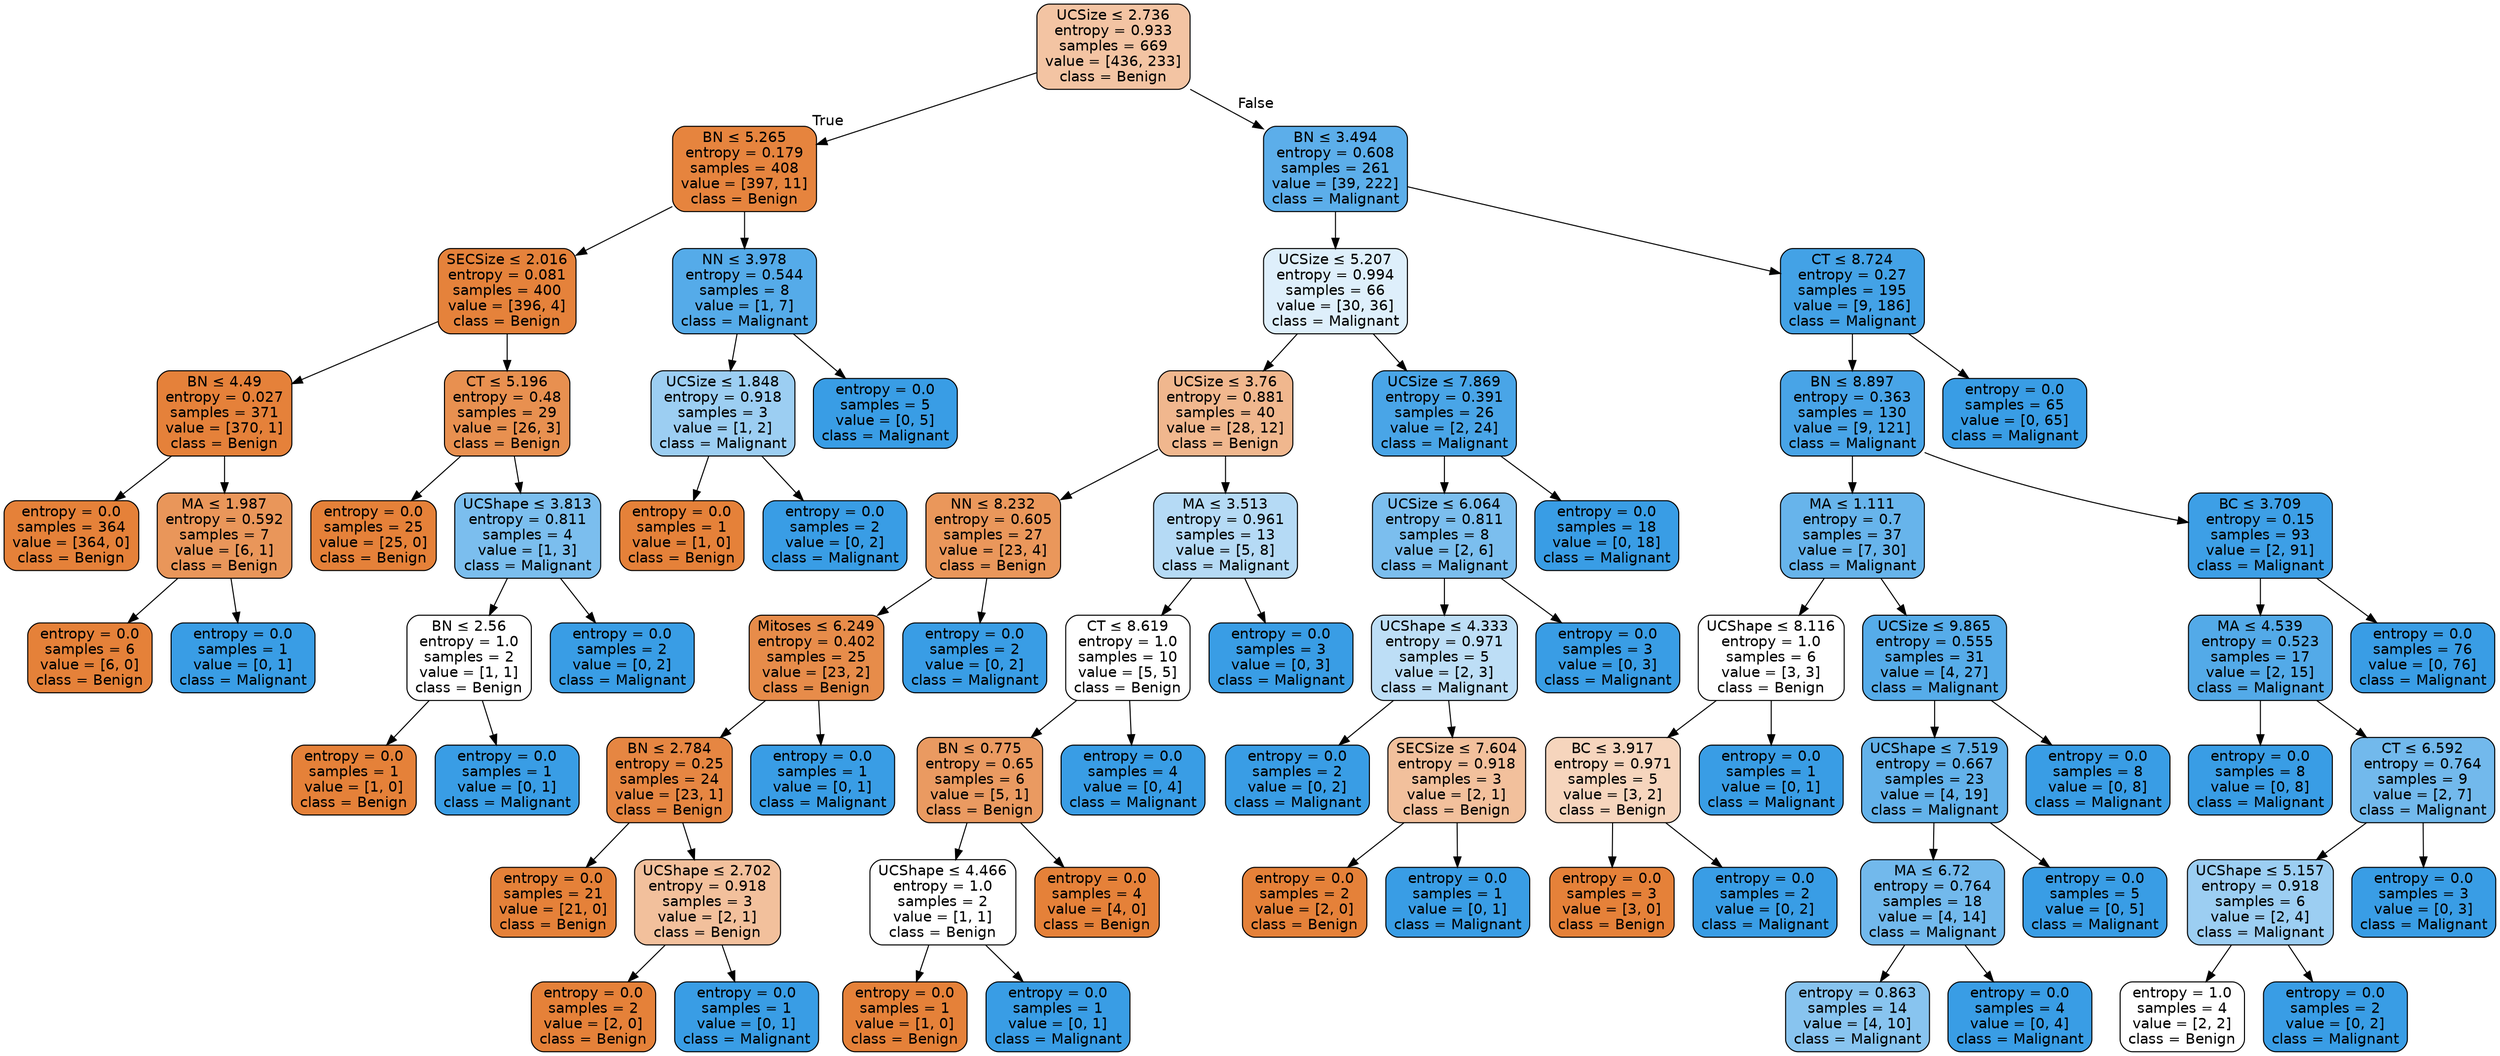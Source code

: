 digraph Tree {
node [shape=box, style="filled, rounded", color="black", fontname="helvetica"] ;
edge [fontname="helvetica"] ;
0 [label=<UCSize &le; 2.736<br/>entropy = 0.933<br/>samples = 669<br/>value = [436, 233]<br/>class = Benign>, fillcolor="#f3c4a3"] ;
1 [label=<BN &le; 5.265<br/>entropy = 0.179<br/>samples = 408<br/>value = [397, 11]<br/>class = Benign>, fillcolor="#e6843e"] ;
0 -> 1 [labeldistance=2.5, labelangle=45, headlabel="True"] ;
2 [label=<SECSize &le; 2.016<br/>entropy = 0.081<br/>samples = 400<br/>value = [396, 4]<br/>class = Benign>, fillcolor="#e5823b"] ;
1 -> 2 ;
3 [label=<BN &le; 4.49<br/>entropy = 0.027<br/>samples = 371<br/>value = [370, 1]<br/>class = Benign>, fillcolor="#e5813a"] ;
2 -> 3 ;
4 [label=<entropy = 0.0<br/>samples = 364<br/>value = [364, 0]<br/>class = Benign>, fillcolor="#e58139"] ;
3 -> 4 ;
5 [label=<MA &le; 1.987<br/>entropy = 0.592<br/>samples = 7<br/>value = [6, 1]<br/>class = Benign>, fillcolor="#e9965a"] ;
3 -> 5 ;
6 [label=<entropy = 0.0<br/>samples = 6<br/>value = [6, 0]<br/>class = Benign>, fillcolor="#e58139"] ;
5 -> 6 ;
7 [label=<entropy = 0.0<br/>samples = 1<br/>value = [0, 1]<br/>class = Malignant>, fillcolor="#399de5"] ;
5 -> 7 ;
8 [label=<CT &le; 5.196<br/>entropy = 0.48<br/>samples = 29<br/>value = [26, 3]<br/>class = Benign>, fillcolor="#e89050"] ;
2 -> 8 ;
9 [label=<entropy = 0.0<br/>samples = 25<br/>value = [25, 0]<br/>class = Benign>, fillcolor="#e58139"] ;
8 -> 9 ;
10 [label=<UCShape &le; 3.813<br/>entropy = 0.811<br/>samples = 4<br/>value = [1, 3]<br/>class = Malignant>, fillcolor="#7bbeee"] ;
8 -> 10 ;
11 [label=<BN &le; 2.56<br/>entropy = 1.0<br/>samples = 2<br/>value = [1, 1]<br/>class = Benign>, fillcolor="#ffffff"] ;
10 -> 11 ;
12 [label=<entropy = 0.0<br/>samples = 1<br/>value = [1, 0]<br/>class = Benign>, fillcolor="#e58139"] ;
11 -> 12 ;
13 [label=<entropy = 0.0<br/>samples = 1<br/>value = [0, 1]<br/>class = Malignant>, fillcolor="#399de5"] ;
11 -> 13 ;
14 [label=<entropy = 0.0<br/>samples = 2<br/>value = [0, 2]<br/>class = Malignant>, fillcolor="#399de5"] ;
10 -> 14 ;
15 [label=<NN &le; 3.978<br/>entropy = 0.544<br/>samples = 8<br/>value = [1, 7]<br/>class = Malignant>, fillcolor="#55abe9"] ;
1 -> 15 ;
16 [label=<UCSize &le; 1.848<br/>entropy = 0.918<br/>samples = 3<br/>value = [1, 2]<br/>class = Malignant>, fillcolor="#9ccef2"] ;
15 -> 16 ;
17 [label=<entropy = 0.0<br/>samples = 1<br/>value = [1, 0]<br/>class = Benign>, fillcolor="#e58139"] ;
16 -> 17 ;
18 [label=<entropy = 0.0<br/>samples = 2<br/>value = [0, 2]<br/>class = Malignant>, fillcolor="#399de5"] ;
16 -> 18 ;
19 [label=<entropy = 0.0<br/>samples = 5<br/>value = [0, 5]<br/>class = Malignant>, fillcolor="#399de5"] ;
15 -> 19 ;
20 [label=<BN &le; 3.494<br/>entropy = 0.608<br/>samples = 261<br/>value = [39, 222]<br/>class = Malignant>, fillcolor="#5caeea"] ;
0 -> 20 [labeldistance=2.5, labelangle=-45, headlabel="False"] ;
21 [label=<UCSize &le; 5.207<br/>entropy = 0.994<br/>samples = 66<br/>value = [30, 36]<br/>class = Malignant>, fillcolor="#deeffb"] ;
20 -> 21 ;
22 [label=<UCSize &le; 3.76<br/>entropy = 0.881<br/>samples = 40<br/>value = [28, 12]<br/>class = Benign>, fillcolor="#f0b78e"] ;
21 -> 22 ;
23 [label=<NN &le; 8.232<br/>entropy = 0.605<br/>samples = 27<br/>value = [23, 4]<br/>class = Benign>, fillcolor="#ea975b"] ;
22 -> 23 ;
24 [label=<Mitoses &le; 6.249<br/>entropy = 0.402<br/>samples = 25<br/>value = [23, 2]<br/>class = Benign>, fillcolor="#e78c4a"] ;
23 -> 24 ;
25 [label=<BN &le; 2.784<br/>entropy = 0.25<br/>samples = 24<br/>value = [23, 1]<br/>class = Benign>, fillcolor="#e68642"] ;
24 -> 25 ;
26 [label=<entropy = 0.0<br/>samples = 21<br/>value = [21, 0]<br/>class = Benign>, fillcolor="#e58139"] ;
25 -> 26 ;
27 [label=<UCShape &le; 2.702<br/>entropy = 0.918<br/>samples = 3<br/>value = [2, 1]<br/>class = Benign>, fillcolor="#f2c09c"] ;
25 -> 27 ;
28 [label=<entropy = 0.0<br/>samples = 2<br/>value = [2, 0]<br/>class = Benign>, fillcolor="#e58139"] ;
27 -> 28 ;
29 [label=<entropy = 0.0<br/>samples = 1<br/>value = [0, 1]<br/>class = Malignant>, fillcolor="#399de5"] ;
27 -> 29 ;
30 [label=<entropy = 0.0<br/>samples = 1<br/>value = [0, 1]<br/>class = Malignant>, fillcolor="#399de5"] ;
24 -> 30 ;
31 [label=<entropy = 0.0<br/>samples = 2<br/>value = [0, 2]<br/>class = Malignant>, fillcolor="#399de5"] ;
23 -> 31 ;
32 [label=<MA &le; 3.513<br/>entropy = 0.961<br/>samples = 13<br/>value = [5, 8]<br/>class = Malignant>, fillcolor="#b5daf5"] ;
22 -> 32 ;
33 [label=<CT &le; 8.619<br/>entropy = 1.0<br/>samples = 10<br/>value = [5, 5]<br/>class = Benign>, fillcolor="#ffffff"] ;
32 -> 33 ;
34 [label=<BN &le; 0.775<br/>entropy = 0.65<br/>samples = 6<br/>value = [5, 1]<br/>class = Benign>, fillcolor="#ea9a61"] ;
33 -> 34 ;
35 [label=<UCShape &le; 4.466<br/>entropy = 1.0<br/>samples = 2<br/>value = [1, 1]<br/>class = Benign>, fillcolor="#ffffff"] ;
34 -> 35 ;
36 [label=<entropy = 0.0<br/>samples = 1<br/>value = [1, 0]<br/>class = Benign>, fillcolor="#e58139"] ;
35 -> 36 ;
37 [label=<entropy = 0.0<br/>samples = 1<br/>value = [0, 1]<br/>class = Malignant>, fillcolor="#399de5"] ;
35 -> 37 ;
38 [label=<entropy = 0.0<br/>samples = 4<br/>value = [4, 0]<br/>class = Benign>, fillcolor="#e58139"] ;
34 -> 38 ;
39 [label=<entropy = 0.0<br/>samples = 4<br/>value = [0, 4]<br/>class = Malignant>, fillcolor="#399de5"] ;
33 -> 39 ;
40 [label=<entropy = 0.0<br/>samples = 3<br/>value = [0, 3]<br/>class = Malignant>, fillcolor="#399de5"] ;
32 -> 40 ;
41 [label=<UCSize &le; 7.869<br/>entropy = 0.391<br/>samples = 26<br/>value = [2, 24]<br/>class = Malignant>, fillcolor="#49a5e7"] ;
21 -> 41 ;
42 [label=<UCSize &le; 6.064<br/>entropy = 0.811<br/>samples = 8<br/>value = [2, 6]<br/>class = Malignant>, fillcolor="#7bbeee"] ;
41 -> 42 ;
43 [label=<UCShape &le; 4.333<br/>entropy = 0.971<br/>samples = 5<br/>value = [2, 3]<br/>class = Malignant>, fillcolor="#bddef6"] ;
42 -> 43 ;
44 [label=<entropy = 0.0<br/>samples = 2<br/>value = [0, 2]<br/>class = Malignant>, fillcolor="#399de5"] ;
43 -> 44 ;
45 [label=<SECSize &le; 7.604<br/>entropy = 0.918<br/>samples = 3<br/>value = [2, 1]<br/>class = Benign>, fillcolor="#f2c09c"] ;
43 -> 45 ;
46 [label=<entropy = 0.0<br/>samples = 2<br/>value = [2, 0]<br/>class = Benign>, fillcolor="#e58139"] ;
45 -> 46 ;
47 [label=<entropy = 0.0<br/>samples = 1<br/>value = [0, 1]<br/>class = Malignant>, fillcolor="#399de5"] ;
45 -> 47 ;
48 [label=<entropy = 0.0<br/>samples = 3<br/>value = [0, 3]<br/>class = Malignant>, fillcolor="#399de5"] ;
42 -> 48 ;
49 [label=<entropy = 0.0<br/>samples = 18<br/>value = [0, 18]<br/>class = Malignant>, fillcolor="#399de5"] ;
41 -> 49 ;
50 [label=<CT &le; 8.724<br/>entropy = 0.27<br/>samples = 195<br/>value = [9, 186]<br/>class = Malignant>, fillcolor="#43a2e6"] ;
20 -> 50 ;
51 [label=<BN &le; 8.897<br/>entropy = 0.363<br/>samples = 130<br/>value = [9, 121]<br/>class = Malignant>, fillcolor="#48a4e7"] ;
50 -> 51 ;
52 [label=<MA &le; 1.111<br/>entropy = 0.7<br/>samples = 37<br/>value = [7, 30]<br/>class = Malignant>, fillcolor="#67b4eb"] ;
51 -> 52 ;
53 [label=<UCShape &le; 8.116<br/>entropy = 1.0<br/>samples = 6<br/>value = [3, 3]<br/>class = Benign>, fillcolor="#ffffff"] ;
52 -> 53 ;
54 [label=<BC &le; 3.917<br/>entropy = 0.971<br/>samples = 5<br/>value = [3, 2]<br/>class = Benign>, fillcolor="#f6d5bd"] ;
53 -> 54 ;
55 [label=<entropy = 0.0<br/>samples = 3<br/>value = [3, 0]<br/>class = Benign>, fillcolor="#e58139"] ;
54 -> 55 ;
56 [label=<entropy = 0.0<br/>samples = 2<br/>value = [0, 2]<br/>class = Malignant>, fillcolor="#399de5"] ;
54 -> 56 ;
57 [label=<entropy = 0.0<br/>samples = 1<br/>value = [0, 1]<br/>class = Malignant>, fillcolor="#399de5"] ;
53 -> 57 ;
58 [label=<UCSize &le; 9.865<br/>entropy = 0.555<br/>samples = 31<br/>value = [4, 27]<br/>class = Malignant>, fillcolor="#56ace9"] ;
52 -> 58 ;
59 [label=<UCShape &le; 7.519<br/>entropy = 0.667<br/>samples = 23<br/>value = [4, 19]<br/>class = Malignant>, fillcolor="#63b2ea"] ;
58 -> 59 ;
60 [label=<MA &le; 6.72<br/>entropy = 0.764<br/>samples = 18<br/>value = [4, 14]<br/>class = Malignant>, fillcolor="#72b9ec"] ;
59 -> 60 ;
61 [label=<entropy = 0.863<br/>samples = 14<br/>value = [4, 10]<br/>class = Malignant>, fillcolor="#88c4ef"] ;
60 -> 61 ;
62 [label=<entropy = 0.0<br/>samples = 4<br/>value = [0, 4]<br/>class = Malignant>, fillcolor="#399de5"] ;
60 -> 62 ;
63 [label=<entropy = 0.0<br/>samples = 5<br/>value = [0, 5]<br/>class = Malignant>, fillcolor="#399de5"] ;
59 -> 63 ;
64 [label=<entropy = 0.0<br/>samples = 8<br/>value = [0, 8]<br/>class = Malignant>, fillcolor="#399de5"] ;
58 -> 64 ;
65 [label=<BC &le; 3.709<br/>entropy = 0.15<br/>samples = 93<br/>value = [2, 91]<br/>class = Malignant>, fillcolor="#3d9fe6"] ;
51 -> 65 ;
66 [label=<MA &le; 4.539<br/>entropy = 0.523<br/>samples = 17<br/>value = [2, 15]<br/>class = Malignant>, fillcolor="#53aae8"] ;
65 -> 66 ;
67 [label=<entropy = 0.0<br/>samples = 8<br/>value = [0, 8]<br/>class = Malignant>, fillcolor="#399de5"] ;
66 -> 67 ;
68 [label=<CT &le; 6.592<br/>entropy = 0.764<br/>samples = 9<br/>value = [2, 7]<br/>class = Malignant>, fillcolor="#72b9ec"] ;
66 -> 68 ;
69 [label=<UCShape &le; 5.157<br/>entropy = 0.918<br/>samples = 6<br/>value = [2, 4]<br/>class = Malignant>, fillcolor="#9ccef2"] ;
68 -> 69 ;
70 [label=<entropy = 1.0<br/>samples = 4<br/>value = [2, 2]<br/>class = Benign>, fillcolor="#ffffff"] ;
69 -> 70 ;
71 [label=<entropy = 0.0<br/>samples = 2<br/>value = [0, 2]<br/>class = Malignant>, fillcolor="#399de5"] ;
69 -> 71 ;
72 [label=<entropy = 0.0<br/>samples = 3<br/>value = [0, 3]<br/>class = Malignant>, fillcolor="#399de5"] ;
68 -> 72 ;
73 [label=<entropy = 0.0<br/>samples = 76<br/>value = [0, 76]<br/>class = Malignant>, fillcolor="#399de5"] ;
65 -> 73 ;
74 [label=<entropy = 0.0<br/>samples = 65<br/>value = [0, 65]<br/>class = Malignant>, fillcolor="#399de5"] ;
50 -> 74 ;
}